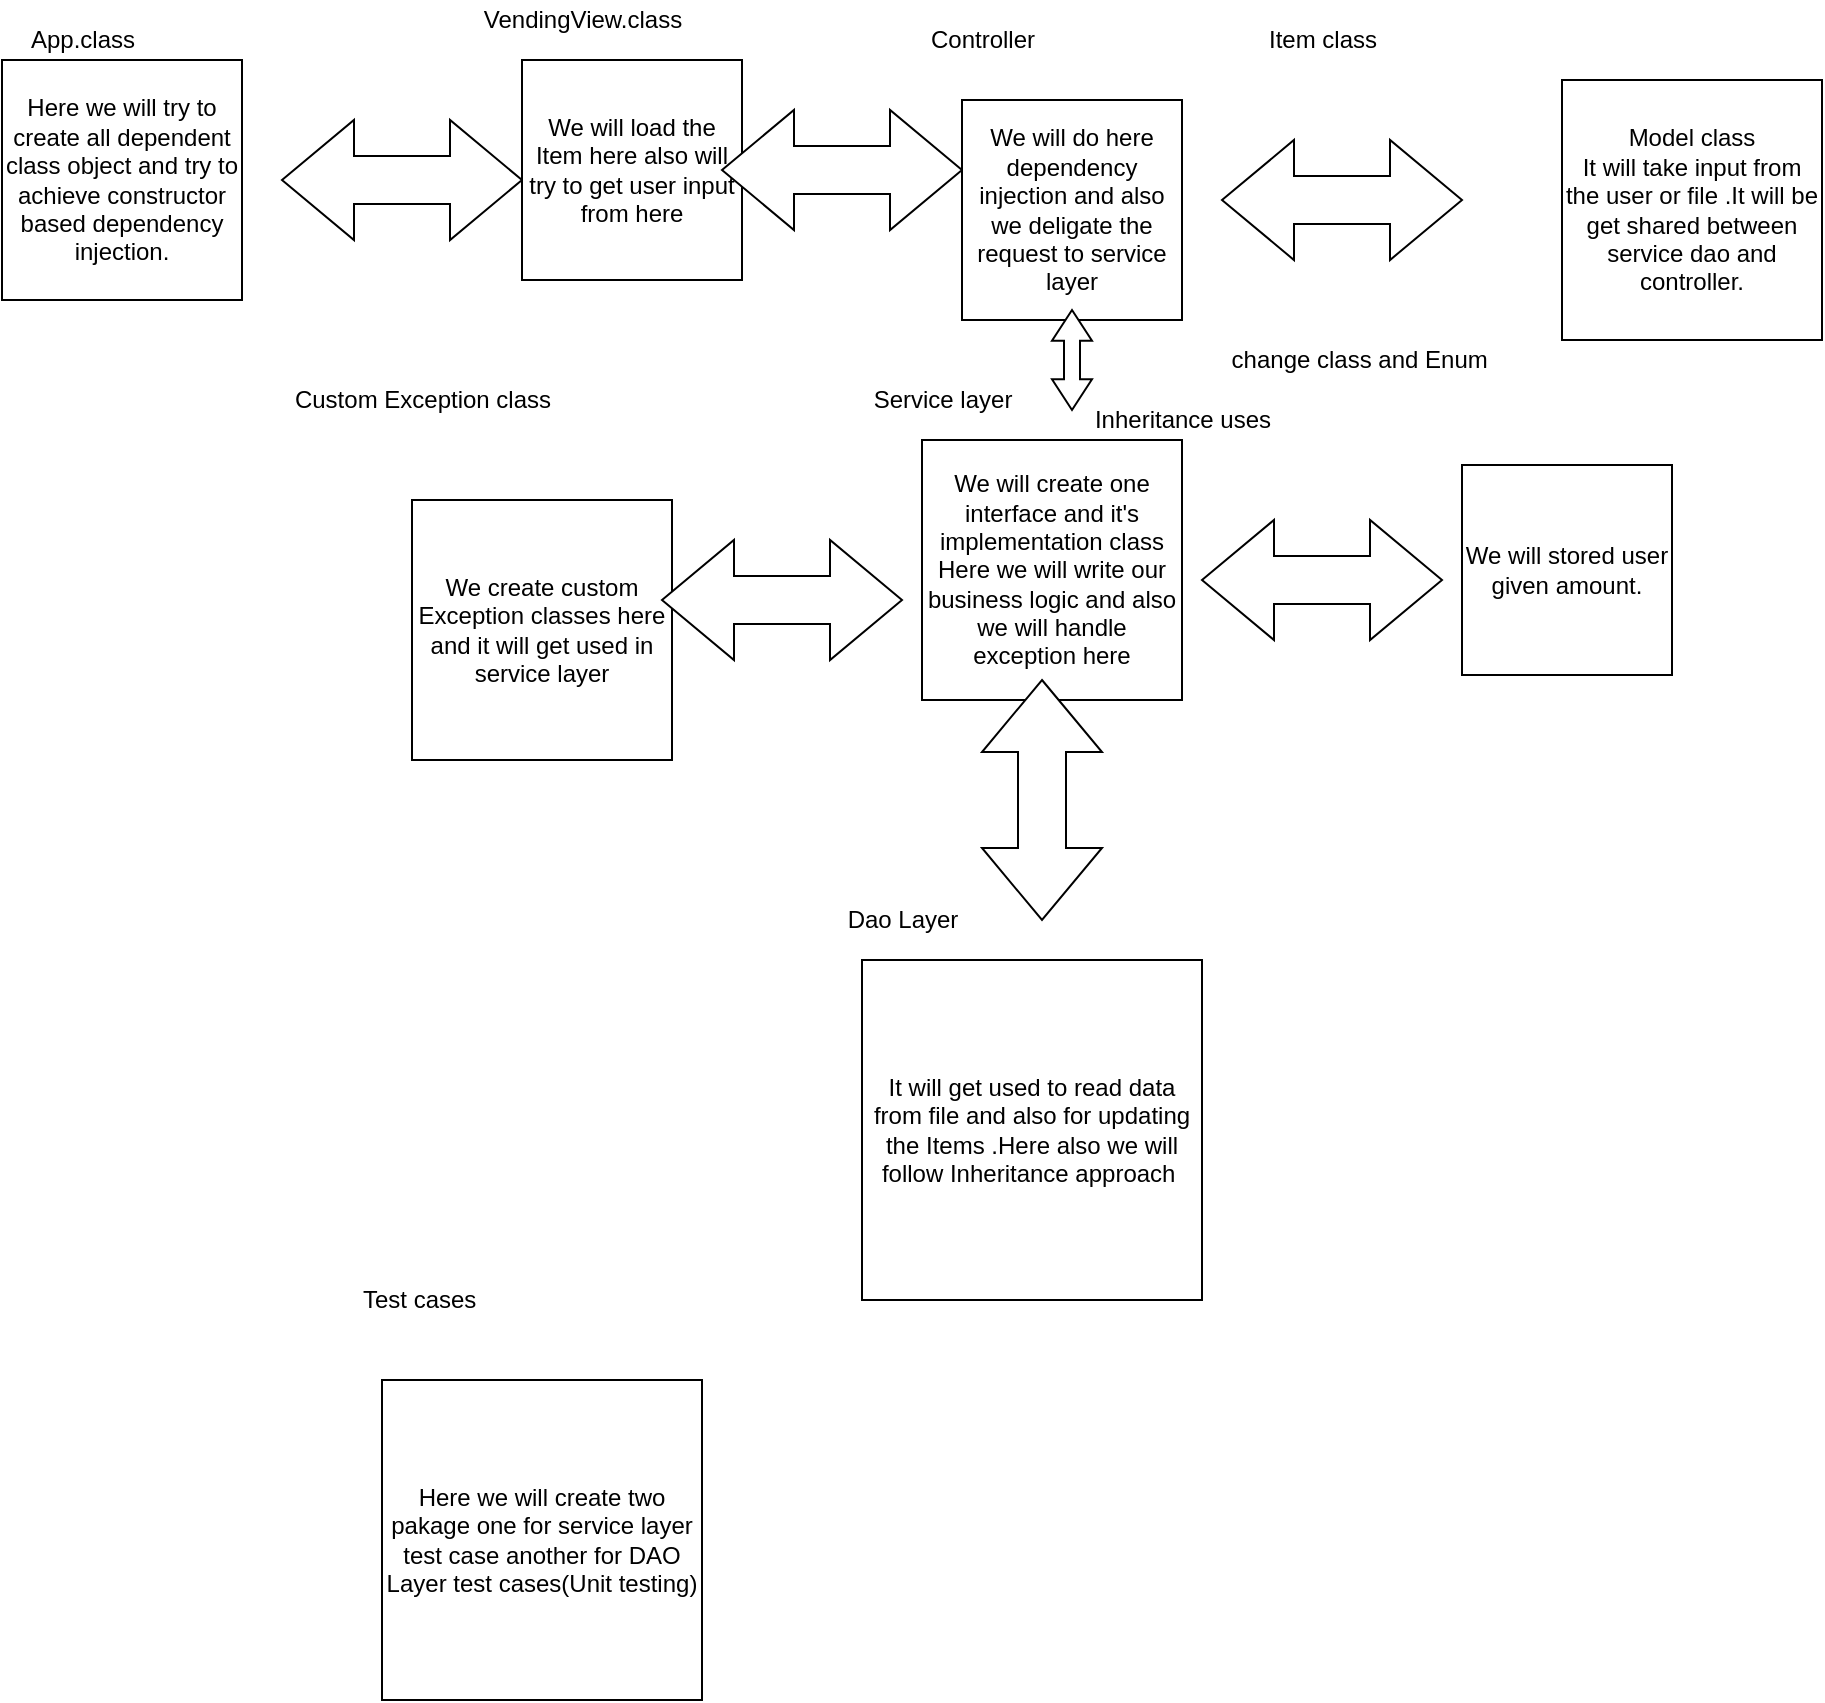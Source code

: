 <mxfile version="14.9.4" type="github">
  <diagram id="GULglMOiISLt4ryPsret" name="Page-1">
    <mxGraphModel dx="782" dy="468" grid="1" gridSize="10" guides="1" tooltips="1" connect="1" arrows="1" fold="1" page="1" pageScale="1" pageWidth="850" pageHeight="1100" math="0" shadow="0">
      <root>
        <mxCell id="0" />
        <mxCell id="1" parent="0" />
        <mxCell id="bvEmmOTvAncpupK3P4eZ-1" value="Here we will try to create all dependent class object and try to achieve constructor based dependency injection." style="whiteSpace=wrap;html=1;aspect=fixed;" vertex="1" parent="1">
          <mxGeometry x="50" y="30" width="120" height="120" as="geometry" />
        </mxCell>
        <mxCell id="bvEmmOTvAncpupK3P4eZ-2" value="App.class" style="text;html=1;align=center;verticalAlign=middle;resizable=0;points=[];autosize=1;strokeColor=none;" vertex="1" parent="1">
          <mxGeometry x="55" y="10" width="70" height="20" as="geometry" />
        </mxCell>
        <mxCell id="bvEmmOTvAncpupK3P4eZ-7" value="" style="shape=doubleArrow;whiteSpace=wrap;html=1;arrowWidth=0.4;arrowSize=0.3;" vertex="1" parent="1">
          <mxGeometry x="190" y="60" width="120" height="60" as="geometry" />
        </mxCell>
        <mxCell id="bvEmmOTvAncpupK3P4eZ-8" value="We will load the Item here also will try to get user input from here" style="whiteSpace=wrap;html=1;aspect=fixed;" vertex="1" parent="1">
          <mxGeometry x="310" y="30" width="110" height="110" as="geometry" />
        </mxCell>
        <mxCell id="bvEmmOTvAncpupK3P4eZ-10" value="VendingView.class" style="text;html=1;align=center;verticalAlign=middle;resizable=0;points=[];autosize=1;strokeColor=none;" vertex="1" parent="1">
          <mxGeometry x="285" width="110" height="20" as="geometry" />
        </mxCell>
        <mxCell id="bvEmmOTvAncpupK3P4eZ-11" value="" style="shape=doubleArrow;whiteSpace=wrap;html=1;arrowWidth=0.4;arrowSize=0.3;" vertex="1" parent="1">
          <mxGeometry x="410" y="55" width="120" height="60" as="geometry" />
        </mxCell>
        <mxCell id="bvEmmOTvAncpupK3P4eZ-12" value="We will do here dependency injection and also we deligate the request to service layer" style="whiteSpace=wrap;html=1;aspect=fixed;" vertex="1" parent="1">
          <mxGeometry x="530" y="50" width="110" height="110" as="geometry" />
        </mxCell>
        <mxCell id="bvEmmOTvAncpupK3P4eZ-13" value="Controller" style="text;html=1;align=center;verticalAlign=middle;resizable=0;points=[];autosize=1;strokeColor=none;" vertex="1" parent="1">
          <mxGeometry x="505" y="10" width="70" height="20" as="geometry" />
        </mxCell>
        <mxCell id="bvEmmOTvAncpupK3P4eZ-14" value="We will create one interface and it&#39;s implementation class&lt;br&gt;Here we will write our business logic and also we will handle exception here" style="whiteSpace=wrap;html=1;aspect=fixed;" vertex="1" parent="1">
          <mxGeometry x="510" y="220" width="130" height="130" as="geometry" />
        </mxCell>
        <mxCell id="bvEmmOTvAncpupK3P4eZ-15" value="Service layer" style="text;html=1;align=center;verticalAlign=middle;resizable=0;points=[];autosize=1;strokeColor=none;" vertex="1" parent="1">
          <mxGeometry x="480" y="190" width="80" height="20" as="geometry" />
        </mxCell>
        <mxCell id="bvEmmOTvAncpupK3P4eZ-16" value="Inheritance uses" style="text;html=1;align=center;verticalAlign=middle;resizable=0;points=[];autosize=1;strokeColor=none;" vertex="1" parent="1">
          <mxGeometry x="590" y="200" width="100" height="20" as="geometry" />
        </mxCell>
        <mxCell id="bvEmmOTvAncpupK3P4eZ-17" value="We create custom Exception classes here and it will get used in service layer" style="whiteSpace=wrap;html=1;aspect=fixed;" vertex="1" parent="1">
          <mxGeometry x="255" y="250" width="130" height="130" as="geometry" />
        </mxCell>
        <mxCell id="bvEmmOTvAncpupK3P4eZ-18" value="Custom Exception class" style="text;html=1;align=center;verticalAlign=middle;resizable=0;points=[];autosize=1;strokeColor=none;" vertex="1" parent="1">
          <mxGeometry x="190" y="190" width="140" height="20" as="geometry" />
        </mxCell>
        <mxCell id="bvEmmOTvAncpupK3P4eZ-19" value="" style="shape=doubleArrow;whiteSpace=wrap;html=1;arrowWidth=0.4;arrowSize=0.3;" vertex="1" parent="1">
          <mxGeometry x="380" y="270" width="120" height="60" as="geometry" />
        </mxCell>
        <mxCell id="bvEmmOTvAncpupK3P4eZ-20" value="Model class&lt;br&gt;It will take input from the user or file .It will be get shared between service dao and controller." style="whiteSpace=wrap;html=1;aspect=fixed;" vertex="1" parent="1">
          <mxGeometry x="830" y="40" width="130" height="130" as="geometry" />
        </mxCell>
        <mxCell id="bvEmmOTvAncpupK3P4eZ-21" value="We will stored user given amount." style="whiteSpace=wrap;html=1;aspect=fixed;" vertex="1" parent="1">
          <mxGeometry x="780" y="232.5" width="105" height="105" as="geometry" />
        </mxCell>
        <mxCell id="bvEmmOTvAncpupK3P4eZ-22" value="&amp;nbsp; &amp;nbsp; &amp;nbsp; &amp;nbsp; &amp;nbsp; &amp;nbsp; &amp;nbsp; &amp;nbsp; &amp;nbsp;change class and Enum" style="text;html=1;align=center;verticalAlign=middle;resizable=0;points=[];autosize=1;strokeColor=none;" vertex="1" parent="1">
          <mxGeometry x="600" y="170" width="200" height="20" as="geometry" />
        </mxCell>
        <mxCell id="bvEmmOTvAncpupK3P4eZ-24" value="Item class" style="text;html=1;align=center;verticalAlign=middle;resizable=0;points=[];autosize=1;strokeColor=none;" vertex="1" parent="1">
          <mxGeometry x="675" y="10" width="70" height="20" as="geometry" />
        </mxCell>
        <mxCell id="bvEmmOTvAncpupK3P4eZ-25" value="" style="shape=doubleArrow;whiteSpace=wrap;html=1;arrowWidth=0.4;arrowSize=0.3;" vertex="1" parent="1">
          <mxGeometry x="660" y="70" width="120" height="60" as="geometry" />
        </mxCell>
        <mxCell id="bvEmmOTvAncpupK3P4eZ-26" value="It will get used to read data from file and also for updating the Items .Here also we will follow Inheritance approach&amp;nbsp;" style="whiteSpace=wrap;html=1;aspect=fixed;" vertex="1" parent="1">
          <mxGeometry x="480" y="480" width="170" height="170" as="geometry" />
        </mxCell>
        <mxCell id="bvEmmOTvAncpupK3P4eZ-27" value="Dao Layer" style="text;html=1;align=center;verticalAlign=middle;resizable=0;points=[];autosize=1;strokeColor=none;" vertex="1" parent="1">
          <mxGeometry x="465" y="450" width="70" height="20" as="geometry" />
        </mxCell>
        <mxCell id="bvEmmOTvAncpupK3P4eZ-28" value="Here we will create two pakage one for service layer test case another for DAO Layer test cases(Unit testing)" style="whiteSpace=wrap;html=1;" vertex="1" parent="1">
          <mxGeometry x="240" y="690" width="160" height="160" as="geometry" />
        </mxCell>
        <mxCell id="bvEmmOTvAncpupK3P4eZ-29" value="Test cases&amp;nbsp;" style="text;html=1;align=center;verticalAlign=middle;resizable=0;points=[];autosize=1;strokeColor=none;" vertex="1" parent="1">
          <mxGeometry x="220" y="640" width="80" height="20" as="geometry" />
        </mxCell>
        <mxCell id="bvEmmOTvAncpupK3P4eZ-32" value="" style="shape=doubleArrow;whiteSpace=wrap;html=1;arrowWidth=0.4;arrowSize=0.3;rotation=90;" vertex="1" parent="1">
          <mxGeometry x="510" y="370" width="120" height="60" as="geometry" />
        </mxCell>
        <mxCell id="bvEmmOTvAncpupK3P4eZ-34" value="" style="shape=doubleArrow;whiteSpace=wrap;html=1;arrowWidth=0.4;arrowSize=0.3;" vertex="1" parent="1">
          <mxGeometry x="650" y="260" width="120" height="60" as="geometry" />
        </mxCell>
        <mxCell id="bvEmmOTvAncpupK3P4eZ-36" value="" style="shape=doubleArrow;whiteSpace=wrap;html=1;arrowWidth=0.4;arrowSize=0.307;rotation=90;" vertex="1" parent="1">
          <mxGeometry x="560" y="170" width="50" height="20" as="geometry" />
        </mxCell>
      </root>
    </mxGraphModel>
  </diagram>
</mxfile>
